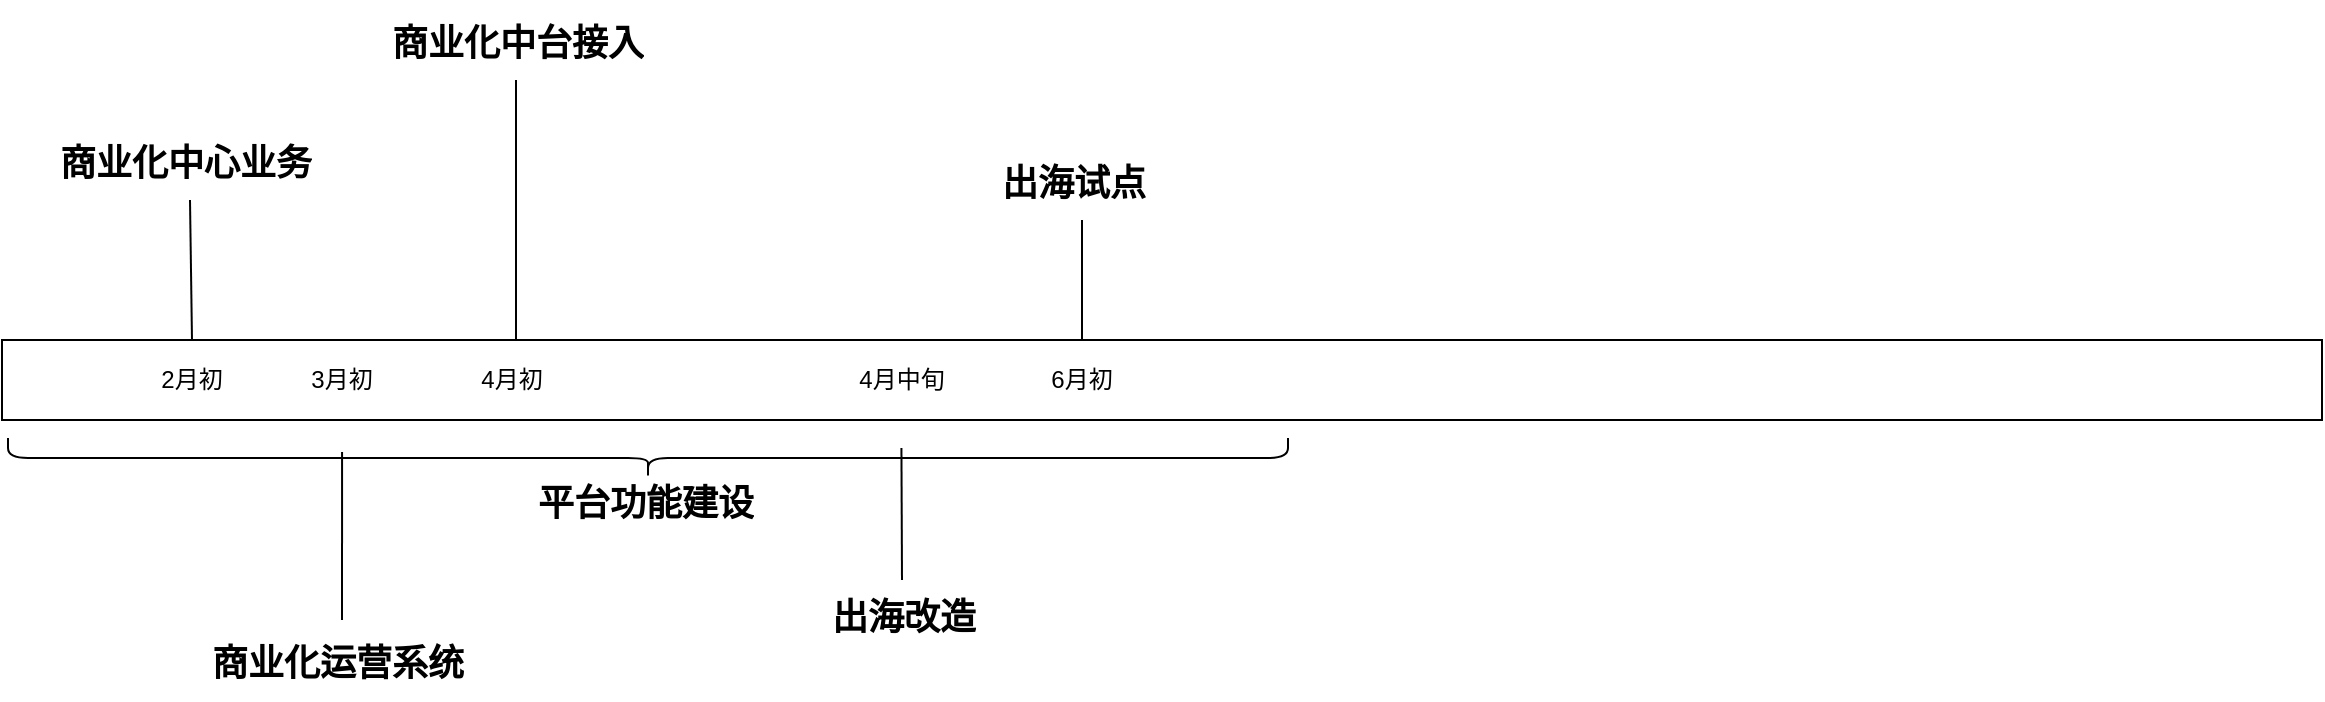 <mxfile version="20.8.1" type="github">
  <diagram id="lrJm_30fVVY7XijvjC09" name="第 1 页">
    <mxGraphModel dx="1418" dy="779" grid="1" gridSize="10" guides="1" tooltips="1" connect="1" arrows="1" fold="1" page="1" pageScale="1" pageWidth="827" pageHeight="1169" math="0" shadow="0">
      <root>
        <mxCell id="0" />
        <mxCell id="1" parent="0" />
        <mxCell id="MHaPkQPc00xPS-urketU-1" value="" style="rounded=0;whiteSpace=wrap;html=1;" vertex="1" parent="1">
          <mxGeometry x="70" y="770" width="1160" height="40" as="geometry" />
        </mxCell>
        <mxCell id="MHaPkQPc00xPS-urketU-2" value="&lt;h1 style=&quot;font-size: 18px;&quot;&gt;出海改造&lt;/h1&gt;" style="text;html=1;strokeColor=none;fillColor=none;spacing=5;spacingTop=-20;whiteSpace=wrap;overflow=hidden;rounded=0;fontStyle=0;fontSize=18;" vertex="1" parent="1">
          <mxGeometry x="480" y="897" width="80" height="30" as="geometry" />
        </mxCell>
        <mxCell id="MHaPkQPc00xPS-urketU-3" value="&lt;h1 style=&quot;font-size: 18px;&quot;&gt;商业化中心业务&lt;/h1&gt;" style="text;html=1;strokeColor=none;fillColor=none;spacing=5;spacingTop=-20;whiteSpace=wrap;overflow=hidden;rounded=0;fontSize=18;" vertex="1" parent="1">
          <mxGeometry x="94" y="670" width="140" height="30" as="geometry" />
        </mxCell>
        <mxCell id="MHaPkQPc00xPS-urketU-4" value="&lt;h1 style=&quot;font-size: 18px;&quot;&gt;商业化运营系统&lt;/h1&gt;" style="text;html=1;strokeColor=none;fillColor=none;spacing=5;spacingTop=-20;whiteSpace=wrap;overflow=hidden;rounded=0;fontStyle=0;fontSize=18;" vertex="1" parent="1">
          <mxGeometry x="170" y="920" width="140" height="30" as="geometry" />
        </mxCell>
        <mxCell id="MHaPkQPc00xPS-urketU-5" value="&lt;h1 style=&quot;font-size: 18px;&quot;&gt;平台功能建设&lt;/h1&gt;" style="text;html=1;strokeColor=none;fillColor=none;spacing=5;spacingTop=-20;whiteSpace=wrap;overflow=hidden;rounded=0;fontStyle=0;fontSize=18;" vertex="1" parent="1">
          <mxGeometry x="333" y="840" width="120" height="20" as="geometry" />
        </mxCell>
        <mxCell id="MHaPkQPc00xPS-urketU-6" value="" style="shape=curlyBracket;whiteSpace=wrap;html=1;rounded=1;flipH=1;labelPosition=right;verticalLabelPosition=middle;align=left;verticalAlign=middle;rotation=90;" vertex="1" parent="1">
          <mxGeometry x="383" y="509" width="20" height="640" as="geometry" />
        </mxCell>
        <mxCell id="MHaPkQPc00xPS-urketU-7" value="&lt;h1 style=&quot;font-size: 18px;&quot;&gt;商业化中台接入&lt;/h1&gt;" style="text;html=1;strokeColor=none;fillColor=none;spacing=5;spacingTop=-20;whiteSpace=wrap;overflow=hidden;rounded=0;fontSize=18;" vertex="1" parent="1">
          <mxGeometry x="260" y="610" width="143" height="30" as="geometry" />
        </mxCell>
        <mxCell id="MHaPkQPc00xPS-urketU-9" value="" style="endArrow=none;html=1;rounded=0;entryX=0.5;entryY=1;entryDx=0;entryDy=0;" edge="1" parent="1" target="MHaPkQPc00xPS-urketU-3">
          <mxGeometry width="50" height="50" relative="1" as="geometry">
            <mxPoint x="165" y="770" as="sourcePoint" />
            <mxPoint x="190" y="710" as="targetPoint" />
          </mxGeometry>
        </mxCell>
        <mxCell id="MHaPkQPc00xPS-urketU-10" value="" style="endArrow=none;html=1;rounded=0;entryX=0.65;entryY=0.739;entryDx=0;entryDy=0;entryPerimeter=0;fontStyle=0;fontSize=18;" edge="1" parent="1" target="MHaPkQPc00xPS-urketU-6">
          <mxGeometry width="50" height="50" relative="1" as="geometry">
            <mxPoint x="240" y="910" as="sourcePoint" />
            <mxPoint x="240" y="830" as="targetPoint" />
          </mxGeometry>
        </mxCell>
        <mxCell id="MHaPkQPc00xPS-urketU-11" value="" style="endArrow=none;html=1;rounded=0;entryX=0.75;entryY=0.302;entryDx=0;entryDy=0;entryPerimeter=0;fontStyle=0;fontSize=18;" edge="1" parent="1" target="MHaPkQPc00xPS-urketU-6">
          <mxGeometry width="50" height="50" relative="1" as="geometry">
            <mxPoint x="520" y="890" as="sourcePoint" />
            <mxPoint x="520" y="830" as="targetPoint" />
          </mxGeometry>
        </mxCell>
        <mxCell id="MHaPkQPc00xPS-urketU-12" value="" style="endArrow=none;html=1;rounded=0;entryX=0.5;entryY=1;entryDx=0;entryDy=0;" edge="1" parent="1">
          <mxGeometry x="1" y="156" width="50" height="50" relative="1" as="geometry">
            <mxPoint x="327" y="770" as="sourcePoint" />
            <mxPoint x="327" y="640" as="targetPoint" />
            <mxPoint x="36" y="-100" as="offset" />
          </mxGeometry>
        </mxCell>
        <mxCell id="MHaPkQPc00xPS-urketU-13" value="&lt;h1 style=&quot;font-size: 18px;&quot;&gt;出海试点&lt;/h1&gt;" style="text;html=1;strokeColor=none;fillColor=none;spacing=5;spacingTop=-20;whiteSpace=wrap;overflow=hidden;rounded=0;fontSize=18;" vertex="1" parent="1">
          <mxGeometry x="565" y="680" width="90" height="30" as="geometry" />
        </mxCell>
        <mxCell id="MHaPkQPc00xPS-urketU-14" value="" style="endArrow=none;html=1;rounded=0;entryX=0.5;entryY=1;entryDx=0;entryDy=0;" edge="1" parent="1">
          <mxGeometry x="1" y="-435" width="50" height="50" relative="1" as="geometry">
            <mxPoint x="610" y="770" as="sourcePoint" />
            <mxPoint x="610" y="710" as="targetPoint" />
            <mxPoint as="offset" />
          </mxGeometry>
        </mxCell>
        <mxCell id="MHaPkQPc00xPS-urketU-15" value="2月初" style="text;html=1;strokeColor=none;fillColor=none;align=center;verticalAlign=middle;whiteSpace=wrap;rounded=0;" vertex="1" parent="1">
          <mxGeometry x="135" y="775" width="60" height="30" as="geometry" />
        </mxCell>
        <mxCell id="MHaPkQPc00xPS-urketU-16" value="3月初" style="text;html=1;strokeColor=none;fillColor=none;align=center;verticalAlign=middle;whiteSpace=wrap;rounded=0;" vertex="1" parent="1">
          <mxGeometry x="210" y="775" width="60" height="30" as="geometry" />
        </mxCell>
        <mxCell id="MHaPkQPc00xPS-urketU-17" value="4月初" style="text;html=1;strokeColor=none;fillColor=none;align=center;verticalAlign=middle;whiteSpace=wrap;rounded=0;" vertex="1" parent="1">
          <mxGeometry x="295" y="775" width="60" height="30" as="geometry" />
        </mxCell>
        <mxCell id="MHaPkQPc00xPS-urketU-18" value="4月中旬" style="text;html=1;strokeColor=none;fillColor=none;align=center;verticalAlign=middle;whiteSpace=wrap;rounded=0;" vertex="1" parent="1">
          <mxGeometry x="490" y="775" width="60" height="30" as="geometry" />
        </mxCell>
        <mxCell id="MHaPkQPc00xPS-urketU-19" value="6月初" style="text;html=1;strokeColor=none;fillColor=none;align=center;verticalAlign=middle;whiteSpace=wrap;rounded=0;" vertex="1" parent="1">
          <mxGeometry x="580" y="775" width="60" height="30" as="geometry" />
        </mxCell>
      </root>
    </mxGraphModel>
  </diagram>
</mxfile>
